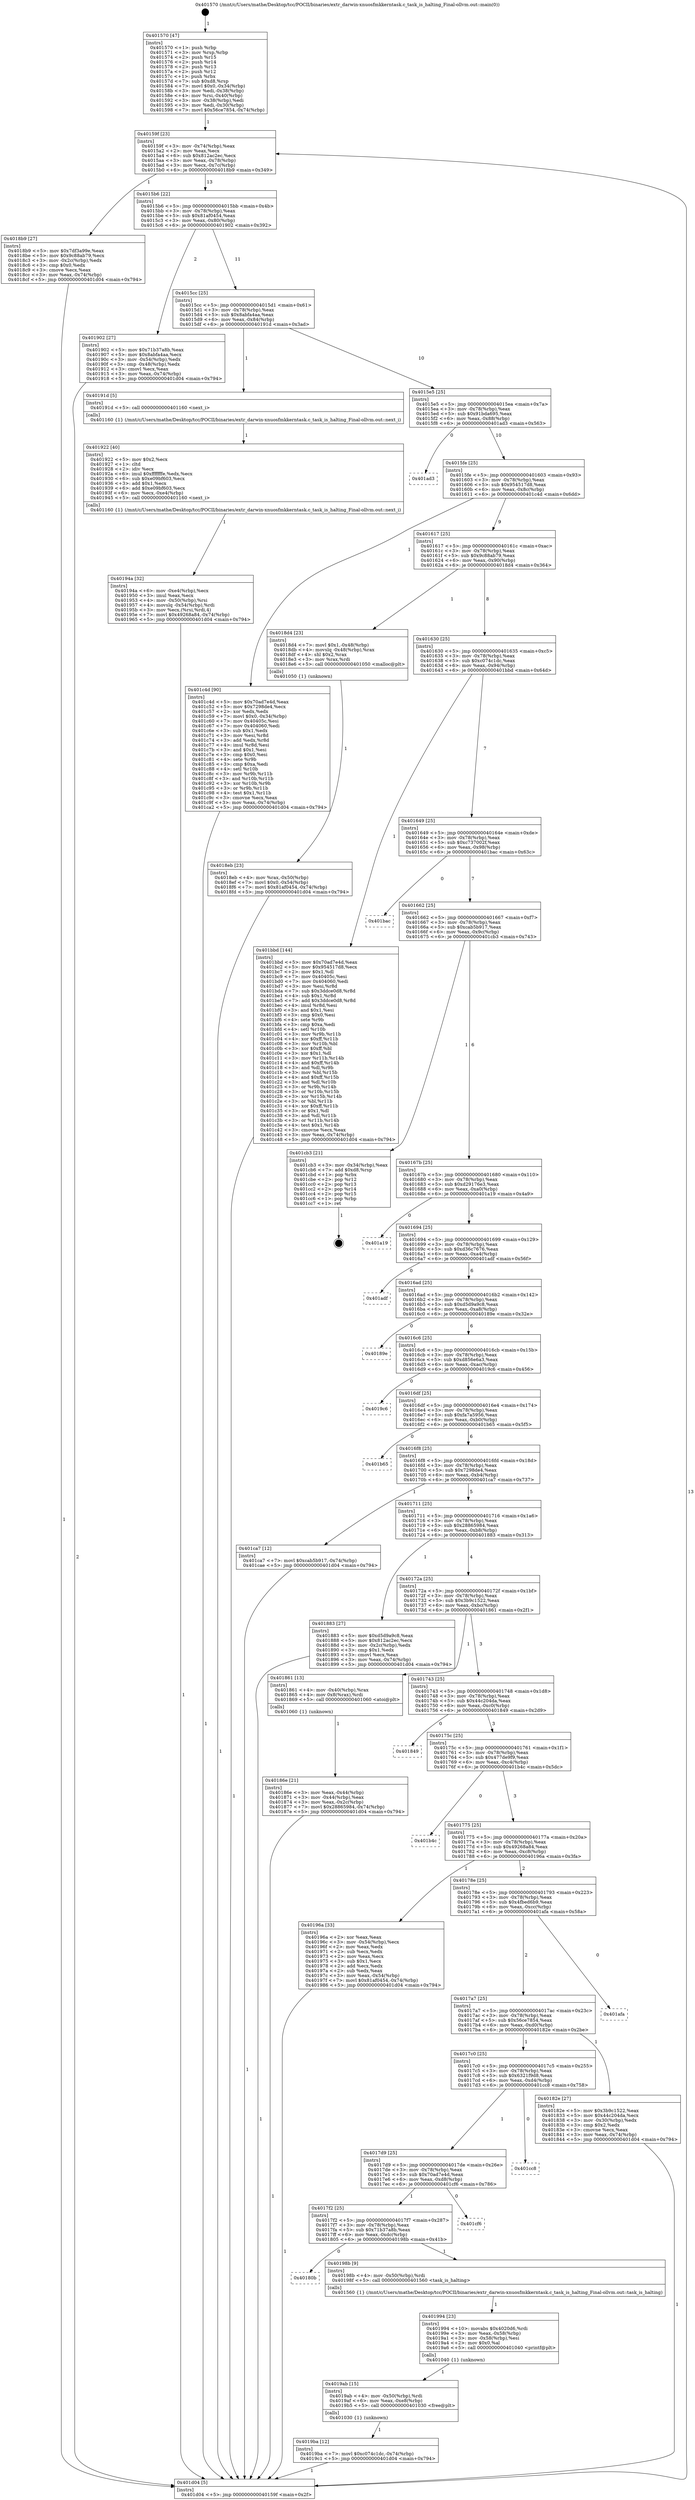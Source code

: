 digraph "0x401570" {
  label = "0x401570 (/mnt/c/Users/mathe/Desktop/tcc/POCII/binaries/extr_darwin-xnuosfmkkerntask.c_task_is_halting_Final-ollvm.out::main(0))"
  labelloc = "t"
  node[shape=record]

  Entry [label="",width=0.3,height=0.3,shape=circle,fillcolor=black,style=filled]
  "0x40159f" [label="{
     0x40159f [23]\l
     | [instrs]\l
     &nbsp;&nbsp;0x40159f \<+3\>: mov -0x74(%rbp),%eax\l
     &nbsp;&nbsp;0x4015a2 \<+2\>: mov %eax,%ecx\l
     &nbsp;&nbsp;0x4015a4 \<+6\>: sub $0x812ac2ec,%ecx\l
     &nbsp;&nbsp;0x4015aa \<+3\>: mov %eax,-0x78(%rbp)\l
     &nbsp;&nbsp;0x4015ad \<+3\>: mov %ecx,-0x7c(%rbp)\l
     &nbsp;&nbsp;0x4015b0 \<+6\>: je 00000000004018b9 \<main+0x349\>\l
  }"]
  "0x4018b9" [label="{
     0x4018b9 [27]\l
     | [instrs]\l
     &nbsp;&nbsp;0x4018b9 \<+5\>: mov $0x7df3a99e,%eax\l
     &nbsp;&nbsp;0x4018be \<+5\>: mov $0x9c88ab79,%ecx\l
     &nbsp;&nbsp;0x4018c3 \<+3\>: mov -0x2c(%rbp),%edx\l
     &nbsp;&nbsp;0x4018c6 \<+3\>: cmp $0x0,%edx\l
     &nbsp;&nbsp;0x4018c9 \<+3\>: cmove %ecx,%eax\l
     &nbsp;&nbsp;0x4018cc \<+3\>: mov %eax,-0x74(%rbp)\l
     &nbsp;&nbsp;0x4018cf \<+5\>: jmp 0000000000401d04 \<main+0x794\>\l
  }"]
  "0x4015b6" [label="{
     0x4015b6 [22]\l
     | [instrs]\l
     &nbsp;&nbsp;0x4015b6 \<+5\>: jmp 00000000004015bb \<main+0x4b\>\l
     &nbsp;&nbsp;0x4015bb \<+3\>: mov -0x78(%rbp),%eax\l
     &nbsp;&nbsp;0x4015be \<+5\>: sub $0x81af0454,%eax\l
     &nbsp;&nbsp;0x4015c3 \<+3\>: mov %eax,-0x80(%rbp)\l
     &nbsp;&nbsp;0x4015c6 \<+6\>: je 0000000000401902 \<main+0x392\>\l
  }"]
  Exit [label="",width=0.3,height=0.3,shape=circle,fillcolor=black,style=filled,peripheries=2]
  "0x401902" [label="{
     0x401902 [27]\l
     | [instrs]\l
     &nbsp;&nbsp;0x401902 \<+5\>: mov $0x71b37a8b,%eax\l
     &nbsp;&nbsp;0x401907 \<+5\>: mov $0x8abfa4aa,%ecx\l
     &nbsp;&nbsp;0x40190c \<+3\>: mov -0x54(%rbp),%edx\l
     &nbsp;&nbsp;0x40190f \<+3\>: cmp -0x48(%rbp),%edx\l
     &nbsp;&nbsp;0x401912 \<+3\>: cmovl %ecx,%eax\l
     &nbsp;&nbsp;0x401915 \<+3\>: mov %eax,-0x74(%rbp)\l
     &nbsp;&nbsp;0x401918 \<+5\>: jmp 0000000000401d04 \<main+0x794\>\l
  }"]
  "0x4015cc" [label="{
     0x4015cc [25]\l
     | [instrs]\l
     &nbsp;&nbsp;0x4015cc \<+5\>: jmp 00000000004015d1 \<main+0x61\>\l
     &nbsp;&nbsp;0x4015d1 \<+3\>: mov -0x78(%rbp),%eax\l
     &nbsp;&nbsp;0x4015d4 \<+5\>: sub $0x8abfa4aa,%eax\l
     &nbsp;&nbsp;0x4015d9 \<+6\>: mov %eax,-0x84(%rbp)\l
     &nbsp;&nbsp;0x4015df \<+6\>: je 000000000040191d \<main+0x3ad\>\l
  }"]
  "0x4019ba" [label="{
     0x4019ba [12]\l
     | [instrs]\l
     &nbsp;&nbsp;0x4019ba \<+7\>: movl $0xc074c1dc,-0x74(%rbp)\l
     &nbsp;&nbsp;0x4019c1 \<+5\>: jmp 0000000000401d04 \<main+0x794\>\l
  }"]
  "0x40191d" [label="{
     0x40191d [5]\l
     | [instrs]\l
     &nbsp;&nbsp;0x40191d \<+5\>: call 0000000000401160 \<next_i\>\l
     | [calls]\l
     &nbsp;&nbsp;0x401160 \{1\} (/mnt/c/Users/mathe/Desktop/tcc/POCII/binaries/extr_darwin-xnuosfmkkerntask.c_task_is_halting_Final-ollvm.out::next_i)\l
  }"]
  "0x4015e5" [label="{
     0x4015e5 [25]\l
     | [instrs]\l
     &nbsp;&nbsp;0x4015e5 \<+5\>: jmp 00000000004015ea \<main+0x7a\>\l
     &nbsp;&nbsp;0x4015ea \<+3\>: mov -0x78(%rbp),%eax\l
     &nbsp;&nbsp;0x4015ed \<+5\>: sub $0x91bda695,%eax\l
     &nbsp;&nbsp;0x4015f2 \<+6\>: mov %eax,-0x88(%rbp)\l
     &nbsp;&nbsp;0x4015f8 \<+6\>: je 0000000000401ad3 \<main+0x563\>\l
  }"]
  "0x4019ab" [label="{
     0x4019ab [15]\l
     | [instrs]\l
     &nbsp;&nbsp;0x4019ab \<+4\>: mov -0x50(%rbp),%rdi\l
     &nbsp;&nbsp;0x4019af \<+6\>: mov %eax,-0xe8(%rbp)\l
     &nbsp;&nbsp;0x4019b5 \<+5\>: call 0000000000401030 \<free@plt\>\l
     | [calls]\l
     &nbsp;&nbsp;0x401030 \{1\} (unknown)\l
  }"]
  "0x401ad3" [label="{
     0x401ad3\l
  }", style=dashed]
  "0x4015fe" [label="{
     0x4015fe [25]\l
     | [instrs]\l
     &nbsp;&nbsp;0x4015fe \<+5\>: jmp 0000000000401603 \<main+0x93\>\l
     &nbsp;&nbsp;0x401603 \<+3\>: mov -0x78(%rbp),%eax\l
     &nbsp;&nbsp;0x401606 \<+5\>: sub $0x954517d8,%eax\l
     &nbsp;&nbsp;0x40160b \<+6\>: mov %eax,-0x8c(%rbp)\l
     &nbsp;&nbsp;0x401611 \<+6\>: je 0000000000401c4d \<main+0x6dd\>\l
  }"]
  "0x401994" [label="{
     0x401994 [23]\l
     | [instrs]\l
     &nbsp;&nbsp;0x401994 \<+10\>: movabs $0x4020d6,%rdi\l
     &nbsp;&nbsp;0x40199e \<+3\>: mov %eax,-0x58(%rbp)\l
     &nbsp;&nbsp;0x4019a1 \<+3\>: mov -0x58(%rbp),%esi\l
     &nbsp;&nbsp;0x4019a4 \<+2\>: mov $0x0,%al\l
     &nbsp;&nbsp;0x4019a6 \<+5\>: call 0000000000401040 \<printf@plt\>\l
     | [calls]\l
     &nbsp;&nbsp;0x401040 \{1\} (unknown)\l
  }"]
  "0x401c4d" [label="{
     0x401c4d [90]\l
     | [instrs]\l
     &nbsp;&nbsp;0x401c4d \<+5\>: mov $0x70ad7e4d,%eax\l
     &nbsp;&nbsp;0x401c52 \<+5\>: mov $0x7298de4,%ecx\l
     &nbsp;&nbsp;0x401c57 \<+2\>: xor %edx,%edx\l
     &nbsp;&nbsp;0x401c59 \<+7\>: movl $0x0,-0x34(%rbp)\l
     &nbsp;&nbsp;0x401c60 \<+7\>: mov 0x40405c,%esi\l
     &nbsp;&nbsp;0x401c67 \<+7\>: mov 0x404060,%edi\l
     &nbsp;&nbsp;0x401c6e \<+3\>: sub $0x1,%edx\l
     &nbsp;&nbsp;0x401c71 \<+3\>: mov %esi,%r8d\l
     &nbsp;&nbsp;0x401c74 \<+3\>: add %edx,%r8d\l
     &nbsp;&nbsp;0x401c77 \<+4\>: imul %r8d,%esi\l
     &nbsp;&nbsp;0x401c7b \<+3\>: and $0x1,%esi\l
     &nbsp;&nbsp;0x401c7e \<+3\>: cmp $0x0,%esi\l
     &nbsp;&nbsp;0x401c81 \<+4\>: sete %r9b\l
     &nbsp;&nbsp;0x401c85 \<+3\>: cmp $0xa,%edi\l
     &nbsp;&nbsp;0x401c88 \<+4\>: setl %r10b\l
     &nbsp;&nbsp;0x401c8c \<+3\>: mov %r9b,%r11b\l
     &nbsp;&nbsp;0x401c8f \<+3\>: and %r10b,%r11b\l
     &nbsp;&nbsp;0x401c92 \<+3\>: xor %r10b,%r9b\l
     &nbsp;&nbsp;0x401c95 \<+3\>: or %r9b,%r11b\l
     &nbsp;&nbsp;0x401c98 \<+4\>: test $0x1,%r11b\l
     &nbsp;&nbsp;0x401c9c \<+3\>: cmovne %ecx,%eax\l
     &nbsp;&nbsp;0x401c9f \<+3\>: mov %eax,-0x74(%rbp)\l
     &nbsp;&nbsp;0x401ca2 \<+5\>: jmp 0000000000401d04 \<main+0x794\>\l
  }"]
  "0x401617" [label="{
     0x401617 [25]\l
     | [instrs]\l
     &nbsp;&nbsp;0x401617 \<+5\>: jmp 000000000040161c \<main+0xac\>\l
     &nbsp;&nbsp;0x40161c \<+3\>: mov -0x78(%rbp),%eax\l
     &nbsp;&nbsp;0x40161f \<+5\>: sub $0x9c88ab79,%eax\l
     &nbsp;&nbsp;0x401624 \<+6\>: mov %eax,-0x90(%rbp)\l
     &nbsp;&nbsp;0x40162a \<+6\>: je 00000000004018d4 \<main+0x364\>\l
  }"]
  "0x40180b" [label="{
     0x40180b\l
  }", style=dashed]
  "0x4018d4" [label="{
     0x4018d4 [23]\l
     | [instrs]\l
     &nbsp;&nbsp;0x4018d4 \<+7\>: movl $0x1,-0x48(%rbp)\l
     &nbsp;&nbsp;0x4018db \<+4\>: movslq -0x48(%rbp),%rax\l
     &nbsp;&nbsp;0x4018df \<+4\>: shl $0x2,%rax\l
     &nbsp;&nbsp;0x4018e3 \<+3\>: mov %rax,%rdi\l
     &nbsp;&nbsp;0x4018e6 \<+5\>: call 0000000000401050 \<malloc@plt\>\l
     | [calls]\l
     &nbsp;&nbsp;0x401050 \{1\} (unknown)\l
  }"]
  "0x401630" [label="{
     0x401630 [25]\l
     | [instrs]\l
     &nbsp;&nbsp;0x401630 \<+5\>: jmp 0000000000401635 \<main+0xc5\>\l
     &nbsp;&nbsp;0x401635 \<+3\>: mov -0x78(%rbp),%eax\l
     &nbsp;&nbsp;0x401638 \<+5\>: sub $0xc074c1dc,%eax\l
     &nbsp;&nbsp;0x40163d \<+6\>: mov %eax,-0x94(%rbp)\l
     &nbsp;&nbsp;0x401643 \<+6\>: je 0000000000401bbd \<main+0x64d\>\l
  }"]
  "0x40198b" [label="{
     0x40198b [9]\l
     | [instrs]\l
     &nbsp;&nbsp;0x40198b \<+4\>: mov -0x50(%rbp),%rdi\l
     &nbsp;&nbsp;0x40198f \<+5\>: call 0000000000401560 \<task_is_halting\>\l
     | [calls]\l
     &nbsp;&nbsp;0x401560 \{1\} (/mnt/c/Users/mathe/Desktop/tcc/POCII/binaries/extr_darwin-xnuosfmkkerntask.c_task_is_halting_Final-ollvm.out::task_is_halting)\l
  }"]
  "0x401bbd" [label="{
     0x401bbd [144]\l
     | [instrs]\l
     &nbsp;&nbsp;0x401bbd \<+5\>: mov $0x70ad7e4d,%eax\l
     &nbsp;&nbsp;0x401bc2 \<+5\>: mov $0x954517d8,%ecx\l
     &nbsp;&nbsp;0x401bc7 \<+2\>: mov $0x1,%dl\l
     &nbsp;&nbsp;0x401bc9 \<+7\>: mov 0x40405c,%esi\l
     &nbsp;&nbsp;0x401bd0 \<+7\>: mov 0x404060,%edi\l
     &nbsp;&nbsp;0x401bd7 \<+3\>: mov %esi,%r8d\l
     &nbsp;&nbsp;0x401bda \<+7\>: sub $0x3ddce0d8,%r8d\l
     &nbsp;&nbsp;0x401be1 \<+4\>: sub $0x1,%r8d\l
     &nbsp;&nbsp;0x401be5 \<+7\>: add $0x3ddce0d8,%r8d\l
     &nbsp;&nbsp;0x401bec \<+4\>: imul %r8d,%esi\l
     &nbsp;&nbsp;0x401bf0 \<+3\>: and $0x1,%esi\l
     &nbsp;&nbsp;0x401bf3 \<+3\>: cmp $0x0,%esi\l
     &nbsp;&nbsp;0x401bf6 \<+4\>: sete %r9b\l
     &nbsp;&nbsp;0x401bfa \<+3\>: cmp $0xa,%edi\l
     &nbsp;&nbsp;0x401bfd \<+4\>: setl %r10b\l
     &nbsp;&nbsp;0x401c01 \<+3\>: mov %r9b,%r11b\l
     &nbsp;&nbsp;0x401c04 \<+4\>: xor $0xff,%r11b\l
     &nbsp;&nbsp;0x401c08 \<+3\>: mov %r10b,%bl\l
     &nbsp;&nbsp;0x401c0b \<+3\>: xor $0xff,%bl\l
     &nbsp;&nbsp;0x401c0e \<+3\>: xor $0x1,%dl\l
     &nbsp;&nbsp;0x401c11 \<+3\>: mov %r11b,%r14b\l
     &nbsp;&nbsp;0x401c14 \<+4\>: and $0xff,%r14b\l
     &nbsp;&nbsp;0x401c18 \<+3\>: and %dl,%r9b\l
     &nbsp;&nbsp;0x401c1b \<+3\>: mov %bl,%r15b\l
     &nbsp;&nbsp;0x401c1e \<+4\>: and $0xff,%r15b\l
     &nbsp;&nbsp;0x401c22 \<+3\>: and %dl,%r10b\l
     &nbsp;&nbsp;0x401c25 \<+3\>: or %r9b,%r14b\l
     &nbsp;&nbsp;0x401c28 \<+3\>: or %r10b,%r15b\l
     &nbsp;&nbsp;0x401c2b \<+3\>: xor %r15b,%r14b\l
     &nbsp;&nbsp;0x401c2e \<+3\>: or %bl,%r11b\l
     &nbsp;&nbsp;0x401c31 \<+4\>: xor $0xff,%r11b\l
     &nbsp;&nbsp;0x401c35 \<+3\>: or $0x1,%dl\l
     &nbsp;&nbsp;0x401c38 \<+3\>: and %dl,%r11b\l
     &nbsp;&nbsp;0x401c3b \<+3\>: or %r11b,%r14b\l
     &nbsp;&nbsp;0x401c3e \<+4\>: test $0x1,%r14b\l
     &nbsp;&nbsp;0x401c42 \<+3\>: cmovne %ecx,%eax\l
     &nbsp;&nbsp;0x401c45 \<+3\>: mov %eax,-0x74(%rbp)\l
     &nbsp;&nbsp;0x401c48 \<+5\>: jmp 0000000000401d04 \<main+0x794\>\l
  }"]
  "0x401649" [label="{
     0x401649 [25]\l
     | [instrs]\l
     &nbsp;&nbsp;0x401649 \<+5\>: jmp 000000000040164e \<main+0xde\>\l
     &nbsp;&nbsp;0x40164e \<+3\>: mov -0x78(%rbp),%eax\l
     &nbsp;&nbsp;0x401651 \<+5\>: sub $0xc737002f,%eax\l
     &nbsp;&nbsp;0x401656 \<+6\>: mov %eax,-0x98(%rbp)\l
     &nbsp;&nbsp;0x40165c \<+6\>: je 0000000000401bac \<main+0x63c\>\l
  }"]
  "0x4017f2" [label="{
     0x4017f2 [25]\l
     | [instrs]\l
     &nbsp;&nbsp;0x4017f2 \<+5\>: jmp 00000000004017f7 \<main+0x287\>\l
     &nbsp;&nbsp;0x4017f7 \<+3\>: mov -0x78(%rbp),%eax\l
     &nbsp;&nbsp;0x4017fa \<+5\>: sub $0x71b37a8b,%eax\l
     &nbsp;&nbsp;0x4017ff \<+6\>: mov %eax,-0xdc(%rbp)\l
     &nbsp;&nbsp;0x401805 \<+6\>: je 000000000040198b \<main+0x41b\>\l
  }"]
  "0x401bac" [label="{
     0x401bac\l
  }", style=dashed]
  "0x401662" [label="{
     0x401662 [25]\l
     | [instrs]\l
     &nbsp;&nbsp;0x401662 \<+5\>: jmp 0000000000401667 \<main+0xf7\>\l
     &nbsp;&nbsp;0x401667 \<+3\>: mov -0x78(%rbp),%eax\l
     &nbsp;&nbsp;0x40166a \<+5\>: sub $0xcab5b917,%eax\l
     &nbsp;&nbsp;0x40166f \<+6\>: mov %eax,-0x9c(%rbp)\l
     &nbsp;&nbsp;0x401675 \<+6\>: je 0000000000401cb3 \<main+0x743\>\l
  }"]
  "0x401cf6" [label="{
     0x401cf6\l
  }", style=dashed]
  "0x401cb3" [label="{
     0x401cb3 [21]\l
     | [instrs]\l
     &nbsp;&nbsp;0x401cb3 \<+3\>: mov -0x34(%rbp),%eax\l
     &nbsp;&nbsp;0x401cb6 \<+7\>: add $0xd8,%rsp\l
     &nbsp;&nbsp;0x401cbd \<+1\>: pop %rbx\l
     &nbsp;&nbsp;0x401cbe \<+2\>: pop %r12\l
     &nbsp;&nbsp;0x401cc0 \<+2\>: pop %r13\l
     &nbsp;&nbsp;0x401cc2 \<+2\>: pop %r14\l
     &nbsp;&nbsp;0x401cc4 \<+2\>: pop %r15\l
     &nbsp;&nbsp;0x401cc6 \<+1\>: pop %rbp\l
     &nbsp;&nbsp;0x401cc7 \<+1\>: ret\l
  }"]
  "0x40167b" [label="{
     0x40167b [25]\l
     | [instrs]\l
     &nbsp;&nbsp;0x40167b \<+5\>: jmp 0000000000401680 \<main+0x110\>\l
     &nbsp;&nbsp;0x401680 \<+3\>: mov -0x78(%rbp),%eax\l
     &nbsp;&nbsp;0x401683 \<+5\>: sub $0xd29176e3,%eax\l
     &nbsp;&nbsp;0x401688 \<+6\>: mov %eax,-0xa0(%rbp)\l
     &nbsp;&nbsp;0x40168e \<+6\>: je 0000000000401a19 \<main+0x4a9\>\l
  }"]
  "0x4017d9" [label="{
     0x4017d9 [25]\l
     | [instrs]\l
     &nbsp;&nbsp;0x4017d9 \<+5\>: jmp 00000000004017de \<main+0x26e\>\l
     &nbsp;&nbsp;0x4017de \<+3\>: mov -0x78(%rbp),%eax\l
     &nbsp;&nbsp;0x4017e1 \<+5\>: sub $0x70ad7e4d,%eax\l
     &nbsp;&nbsp;0x4017e6 \<+6\>: mov %eax,-0xd8(%rbp)\l
     &nbsp;&nbsp;0x4017ec \<+6\>: je 0000000000401cf6 \<main+0x786\>\l
  }"]
  "0x401a19" [label="{
     0x401a19\l
  }", style=dashed]
  "0x401694" [label="{
     0x401694 [25]\l
     | [instrs]\l
     &nbsp;&nbsp;0x401694 \<+5\>: jmp 0000000000401699 \<main+0x129\>\l
     &nbsp;&nbsp;0x401699 \<+3\>: mov -0x78(%rbp),%eax\l
     &nbsp;&nbsp;0x40169c \<+5\>: sub $0xd36c7676,%eax\l
     &nbsp;&nbsp;0x4016a1 \<+6\>: mov %eax,-0xa4(%rbp)\l
     &nbsp;&nbsp;0x4016a7 \<+6\>: je 0000000000401adf \<main+0x56f\>\l
  }"]
  "0x401cc8" [label="{
     0x401cc8\l
  }", style=dashed]
  "0x401adf" [label="{
     0x401adf\l
  }", style=dashed]
  "0x4016ad" [label="{
     0x4016ad [25]\l
     | [instrs]\l
     &nbsp;&nbsp;0x4016ad \<+5\>: jmp 00000000004016b2 \<main+0x142\>\l
     &nbsp;&nbsp;0x4016b2 \<+3\>: mov -0x78(%rbp),%eax\l
     &nbsp;&nbsp;0x4016b5 \<+5\>: sub $0xd5d9a9c8,%eax\l
     &nbsp;&nbsp;0x4016ba \<+6\>: mov %eax,-0xa8(%rbp)\l
     &nbsp;&nbsp;0x4016c0 \<+6\>: je 000000000040189e \<main+0x32e\>\l
  }"]
  "0x40194a" [label="{
     0x40194a [32]\l
     | [instrs]\l
     &nbsp;&nbsp;0x40194a \<+6\>: mov -0xe4(%rbp),%ecx\l
     &nbsp;&nbsp;0x401950 \<+3\>: imul %eax,%ecx\l
     &nbsp;&nbsp;0x401953 \<+4\>: mov -0x50(%rbp),%rsi\l
     &nbsp;&nbsp;0x401957 \<+4\>: movslq -0x54(%rbp),%rdi\l
     &nbsp;&nbsp;0x40195b \<+3\>: mov %ecx,(%rsi,%rdi,4)\l
     &nbsp;&nbsp;0x40195e \<+7\>: movl $0x49268a84,-0x74(%rbp)\l
     &nbsp;&nbsp;0x401965 \<+5\>: jmp 0000000000401d04 \<main+0x794\>\l
  }"]
  "0x40189e" [label="{
     0x40189e\l
  }", style=dashed]
  "0x4016c6" [label="{
     0x4016c6 [25]\l
     | [instrs]\l
     &nbsp;&nbsp;0x4016c6 \<+5\>: jmp 00000000004016cb \<main+0x15b\>\l
     &nbsp;&nbsp;0x4016cb \<+3\>: mov -0x78(%rbp),%eax\l
     &nbsp;&nbsp;0x4016ce \<+5\>: sub $0xd856e6a3,%eax\l
     &nbsp;&nbsp;0x4016d3 \<+6\>: mov %eax,-0xac(%rbp)\l
     &nbsp;&nbsp;0x4016d9 \<+6\>: je 00000000004019c6 \<main+0x456\>\l
  }"]
  "0x401922" [label="{
     0x401922 [40]\l
     | [instrs]\l
     &nbsp;&nbsp;0x401922 \<+5\>: mov $0x2,%ecx\l
     &nbsp;&nbsp;0x401927 \<+1\>: cltd\l
     &nbsp;&nbsp;0x401928 \<+2\>: idiv %ecx\l
     &nbsp;&nbsp;0x40192a \<+6\>: imul $0xfffffffe,%edx,%ecx\l
     &nbsp;&nbsp;0x401930 \<+6\>: sub $0xe09bf603,%ecx\l
     &nbsp;&nbsp;0x401936 \<+3\>: add $0x1,%ecx\l
     &nbsp;&nbsp;0x401939 \<+6\>: add $0xe09bf603,%ecx\l
     &nbsp;&nbsp;0x40193f \<+6\>: mov %ecx,-0xe4(%rbp)\l
     &nbsp;&nbsp;0x401945 \<+5\>: call 0000000000401160 \<next_i\>\l
     | [calls]\l
     &nbsp;&nbsp;0x401160 \{1\} (/mnt/c/Users/mathe/Desktop/tcc/POCII/binaries/extr_darwin-xnuosfmkkerntask.c_task_is_halting_Final-ollvm.out::next_i)\l
  }"]
  "0x4019c6" [label="{
     0x4019c6\l
  }", style=dashed]
  "0x4016df" [label="{
     0x4016df [25]\l
     | [instrs]\l
     &nbsp;&nbsp;0x4016df \<+5\>: jmp 00000000004016e4 \<main+0x174\>\l
     &nbsp;&nbsp;0x4016e4 \<+3\>: mov -0x78(%rbp),%eax\l
     &nbsp;&nbsp;0x4016e7 \<+5\>: sub $0xfa7a5956,%eax\l
     &nbsp;&nbsp;0x4016ec \<+6\>: mov %eax,-0xb0(%rbp)\l
     &nbsp;&nbsp;0x4016f2 \<+6\>: je 0000000000401b65 \<main+0x5f5\>\l
  }"]
  "0x4018eb" [label="{
     0x4018eb [23]\l
     | [instrs]\l
     &nbsp;&nbsp;0x4018eb \<+4\>: mov %rax,-0x50(%rbp)\l
     &nbsp;&nbsp;0x4018ef \<+7\>: movl $0x0,-0x54(%rbp)\l
     &nbsp;&nbsp;0x4018f6 \<+7\>: movl $0x81af0454,-0x74(%rbp)\l
     &nbsp;&nbsp;0x4018fd \<+5\>: jmp 0000000000401d04 \<main+0x794\>\l
  }"]
  "0x401b65" [label="{
     0x401b65\l
  }", style=dashed]
  "0x4016f8" [label="{
     0x4016f8 [25]\l
     | [instrs]\l
     &nbsp;&nbsp;0x4016f8 \<+5\>: jmp 00000000004016fd \<main+0x18d\>\l
     &nbsp;&nbsp;0x4016fd \<+3\>: mov -0x78(%rbp),%eax\l
     &nbsp;&nbsp;0x401700 \<+5\>: sub $0x7298de4,%eax\l
     &nbsp;&nbsp;0x401705 \<+6\>: mov %eax,-0xb4(%rbp)\l
     &nbsp;&nbsp;0x40170b \<+6\>: je 0000000000401ca7 \<main+0x737\>\l
  }"]
  "0x40186e" [label="{
     0x40186e [21]\l
     | [instrs]\l
     &nbsp;&nbsp;0x40186e \<+3\>: mov %eax,-0x44(%rbp)\l
     &nbsp;&nbsp;0x401871 \<+3\>: mov -0x44(%rbp),%eax\l
     &nbsp;&nbsp;0x401874 \<+3\>: mov %eax,-0x2c(%rbp)\l
     &nbsp;&nbsp;0x401877 \<+7\>: movl $0x28865984,-0x74(%rbp)\l
     &nbsp;&nbsp;0x40187e \<+5\>: jmp 0000000000401d04 \<main+0x794\>\l
  }"]
  "0x401ca7" [label="{
     0x401ca7 [12]\l
     | [instrs]\l
     &nbsp;&nbsp;0x401ca7 \<+7\>: movl $0xcab5b917,-0x74(%rbp)\l
     &nbsp;&nbsp;0x401cae \<+5\>: jmp 0000000000401d04 \<main+0x794\>\l
  }"]
  "0x401711" [label="{
     0x401711 [25]\l
     | [instrs]\l
     &nbsp;&nbsp;0x401711 \<+5\>: jmp 0000000000401716 \<main+0x1a6\>\l
     &nbsp;&nbsp;0x401716 \<+3\>: mov -0x78(%rbp),%eax\l
     &nbsp;&nbsp;0x401719 \<+5\>: sub $0x28865984,%eax\l
     &nbsp;&nbsp;0x40171e \<+6\>: mov %eax,-0xb8(%rbp)\l
     &nbsp;&nbsp;0x401724 \<+6\>: je 0000000000401883 \<main+0x313\>\l
  }"]
  "0x401570" [label="{
     0x401570 [47]\l
     | [instrs]\l
     &nbsp;&nbsp;0x401570 \<+1\>: push %rbp\l
     &nbsp;&nbsp;0x401571 \<+3\>: mov %rsp,%rbp\l
     &nbsp;&nbsp;0x401574 \<+2\>: push %r15\l
     &nbsp;&nbsp;0x401576 \<+2\>: push %r14\l
     &nbsp;&nbsp;0x401578 \<+2\>: push %r13\l
     &nbsp;&nbsp;0x40157a \<+2\>: push %r12\l
     &nbsp;&nbsp;0x40157c \<+1\>: push %rbx\l
     &nbsp;&nbsp;0x40157d \<+7\>: sub $0xd8,%rsp\l
     &nbsp;&nbsp;0x401584 \<+7\>: movl $0x0,-0x34(%rbp)\l
     &nbsp;&nbsp;0x40158b \<+3\>: mov %edi,-0x38(%rbp)\l
     &nbsp;&nbsp;0x40158e \<+4\>: mov %rsi,-0x40(%rbp)\l
     &nbsp;&nbsp;0x401592 \<+3\>: mov -0x38(%rbp),%edi\l
     &nbsp;&nbsp;0x401595 \<+3\>: mov %edi,-0x30(%rbp)\l
     &nbsp;&nbsp;0x401598 \<+7\>: movl $0x56ce7854,-0x74(%rbp)\l
  }"]
  "0x401883" [label="{
     0x401883 [27]\l
     | [instrs]\l
     &nbsp;&nbsp;0x401883 \<+5\>: mov $0xd5d9a9c8,%eax\l
     &nbsp;&nbsp;0x401888 \<+5\>: mov $0x812ac2ec,%ecx\l
     &nbsp;&nbsp;0x40188d \<+3\>: mov -0x2c(%rbp),%edx\l
     &nbsp;&nbsp;0x401890 \<+3\>: cmp $0x1,%edx\l
     &nbsp;&nbsp;0x401893 \<+3\>: cmovl %ecx,%eax\l
     &nbsp;&nbsp;0x401896 \<+3\>: mov %eax,-0x74(%rbp)\l
     &nbsp;&nbsp;0x401899 \<+5\>: jmp 0000000000401d04 \<main+0x794\>\l
  }"]
  "0x40172a" [label="{
     0x40172a [25]\l
     | [instrs]\l
     &nbsp;&nbsp;0x40172a \<+5\>: jmp 000000000040172f \<main+0x1bf\>\l
     &nbsp;&nbsp;0x40172f \<+3\>: mov -0x78(%rbp),%eax\l
     &nbsp;&nbsp;0x401732 \<+5\>: sub $0x3b9c1522,%eax\l
     &nbsp;&nbsp;0x401737 \<+6\>: mov %eax,-0xbc(%rbp)\l
     &nbsp;&nbsp;0x40173d \<+6\>: je 0000000000401861 \<main+0x2f1\>\l
  }"]
  "0x401d04" [label="{
     0x401d04 [5]\l
     | [instrs]\l
     &nbsp;&nbsp;0x401d04 \<+5\>: jmp 000000000040159f \<main+0x2f\>\l
  }"]
  "0x401861" [label="{
     0x401861 [13]\l
     | [instrs]\l
     &nbsp;&nbsp;0x401861 \<+4\>: mov -0x40(%rbp),%rax\l
     &nbsp;&nbsp;0x401865 \<+4\>: mov 0x8(%rax),%rdi\l
     &nbsp;&nbsp;0x401869 \<+5\>: call 0000000000401060 \<atoi@plt\>\l
     | [calls]\l
     &nbsp;&nbsp;0x401060 \{1\} (unknown)\l
  }"]
  "0x401743" [label="{
     0x401743 [25]\l
     | [instrs]\l
     &nbsp;&nbsp;0x401743 \<+5\>: jmp 0000000000401748 \<main+0x1d8\>\l
     &nbsp;&nbsp;0x401748 \<+3\>: mov -0x78(%rbp),%eax\l
     &nbsp;&nbsp;0x40174b \<+5\>: sub $0x44c204da,%eax\l
     &nbsp;&nbsp;0x401750 \<+6\>: mov %eax,-0xc0(%rbp)\l
     &nbsp;&nbsp;0x401756 \<+6\>: je 0000000000401849 \<main+0x2d9\>\l
  }"]
  "0x4017c0" [label="{
     0x4017c0 [25]\l
     | [instrs]\l
     &nbsp;&nbsp;0x4017c0 \<+5\>: jmp 00000000004017c5 \<main+0x255\>\l
     &nbsp;&nbsp;0x4017c5 \<+3\>: mov -0x78(%rbp),%eax\l
     &nbsp;&nbsp;0x4017c8 \<+5\>: sub $0x6321f9d8,%eax\l
     &nbsp;&nbsp;0x4017cd \<+6\>: mov %eax,-0xd4(%rbp)\l
     &nbsp;&nbsp;0x4017d3 \<+6\>: je 0000000000401cc8 \<main+0x758\>\l
  }"]
  "0x401849" [label="{
     0x401849\l
  }", style=dashed]
  "0x40175c" [label="{
     0x40175c [25]\l
     | [instrs]\l
     &nbsp;&nbsp;0x40175c \<+5\>: jmp 0000000000401761 \<main+0x1f1\>\l
     &nbsp;&nbsp;0x401761 \<+3\>: mov -0x78(%rbp),%eax\l
     &nbsp;&nbsp;0x401764 \<+5\>: sub $0x477de9f9,%eax\l
     &nbsp;&nbsp;0x401769 \<+6\>: mov %eax,-0xc4(%rbp)\l
     &nbsp;&nbsp;0x40176f \<+6\>: je 0000000000401b4c \<main+0x5dc\>\l
  }"]
  "0x40182e" [label="{
     0x40182e [27]\l
     | [instrs]\l
     &nbsp;&nbsp;0x40182e \<+5\>: mov $0x3b9c1522,%eax\l
     &nbsp;&nbsp;0x401833 \<+5\>: mov $0x44c204da,%ecx\l
     &nbsp;&nbsp;0x401838 \<+3\>: mov -0x30(%rbp),%edx\l
     &nbsp;&nbsp;0x40183b \<+3\>: cmp $0x2,%edx\l
     &nbsp;&nbsp;0x40183e \<+3\>: cmovne %ecx,%eax\l
     &nbsp;&nbsp;0x401841 \<+3\>: mov %eax,-0x74(%rbp)\l
     &nbsp;&nbsp;0x401844 \<+5\>: jmp 0000000000401d04 \<main+0x794\>\l
  }"]
  "0x401b4c" [label="{
     0x401b4c\l
  }", style=dashed]
  "0x401775" [label="{
     0x401775 [25]\l
     | [instrs]\l
     &nbsp;&nbsp;0x401775 \<+5\>: jmp 000000000040177a \<main+0x20a\>\l
     &nbsp;&nbsp;0x40177a \<+3\>: mov -0x78(%rbp),%eax\l
     &nbsp;&nbsp;0x40177d \<+5\>: sub $0x49268a84,%eax\l
     &nbsp;&nbsp;0x401782 \<+6\>: mov %eax,-0xc8(%rbp)\l
     &nbsp;&nbsp;0x401788 \<+6\>: je 000000000040196a \<main+0x3fa\>\l
  }"]
  "0x4017a7" [label="{
     0x4017a7 [25]\l
     | [instrs]\l
     &nbsp;&nbsp;0x4017a7 \<+5\>: jmp 00000000004017ac \<main+0x23c\>\l
     &nbsp;&nbsp;0x4017ac \<+3\>: mov -0x78(%rbp),%eax\l
     &nbsp;&nbsp;0x4017af \<+5\>: sub $0x56ce7854,%eax\l
     &nbsp;&nbsp;0x4017b4 \<+6\>: mov %eax,-0xd0(%rbp)\l
     &nbsp;&nbsp;0x4017ba \<+6\>: je 000000000040182e \<main+0x2be\>\l
  }"]
  "0x40196a" [label="{
     0x40196a [33]\l
     | [instrs]\l
     &nbsp;&nbsp;0x40196a \<+2\>: xor %eax,%eax\l
     &nbsp;&nbsp;0x40196c \<+3\>: mov -0x54(%rbp),%ecx\l
     &nbsp;&nbsp;0x40196f \<+2\>: mov %eax,%edx\l
     &nbsp;&nbsp;0x401971 \<+2\>: sub %ecx,%edx\l
     &nbsp;&nbsp;0x401973 \<+2\>: mov %eax,%ecx\l
     &nbsp;&nbsp;0x401975 \<+3\>: sub $0x1,%ecx\l
     &nbsp;&nbsp;0x401978 \<+2\>: add %ecx,%edx\l
     &nbsp;&nbsp;0x40197a \<+2\>: sub %edx,%eax\l
     &nbsp;&nbsp;0x40197c \<+3\>: mov %eax,-0x54(%rbp)\l
     &nbsp;&nbsp;0x40197f \<+7\>: movl $0x81af0454,-0x74(%rbp)\l
     &nbsp;&nbsp;0x401986 \<+5\>: jmp 0000000000401d04 \<main+0x794\>\l
  }"]
  "0x40178e" [label="{
     0x40178e [25]\l
     | [instrs]\l
     &nbsp;&nbsp;0x40178e \<+5\>: jmp 0000000000401793 \<main+0x223\>\l
     &nbsp;&nbsp;0x401793 \<+3\>: mov -0x78(%rbp),%eax\l
     &nbsp;&nbsp;0x401796 \<+5\>: sub $0x4fbed6b9,%eax\l
     &nbsp;&nbsp;0x40179b \<+6\>: mov %eax,-0xcc(%rbp)\l
     &nbsp;&nbsp;0x4017a1 \<+6\>: je 0000000000401afa \<main+0x58a\>\l
  }"]
  "0x401afa" [label="{
     0x401afa\l
  }", style=dashed]
  Entry -> "0x401570" [label=" 1"]
  "0x40159f" -> "0x4018b9" [label=" 1"]
  "0x40159f" -> "0x4015b6" [label=" 13"]
  "0x401cb3" -> Exit [label=" 1"]
  "0x4015b6" -> "0x401902" [label=" 2"]
  "0x4015b6" -> "0x4015cc" [label=" 11"]
  "0x401ca7" -> "0x401d04" [label=" 1"]
  "0x4015cc" -> "0x40191d" [label=" 1"]
  "0x4015cc" -> "0x4015e5" [label=" 10"]
  "0x401c4d" -> "0x401d04" [label=" 1"]
  "0x4015e5" -> "0x401ad3" [label=" 0"]
  "0x4015e5" -> "0x4015fe" [label=" 10"]
  "0x401bbd" -> "0x401d04" [label=" 1"]
  "0x4015fe" -> "0x401c4d" [label=" 1"]
  "0x4015fe" -> "0x401617" [label=" 9"]
  "0x4019ba" -> "0x401d04" [label=" 1"]
  "0x401617" -> "0x4018d4" [label=" 1"]
  "0x401617" -> "0x401630" [label=" 8"]
  "0x4019ab" -> "0x4019ba" [label=" 1"]
  "0x401630" -> "0x401bbd" [label=" 1"]
  "0x401630" -> "0x401649" [label=" 7"]
  "0x401994" -> "0x4019ab" [label=" 1"]
  "0x401649" -> "0x401bac" [label=" 0"]
  "0x401649" -> "0x401662" [label=" 7"]
  "0x4017f2" -> "0x40180b" [label=" 0"]
  "0x401662" -> "0x401cb3" [label=" 1"]
  "0x401662" -> "0x40167b" [label=" 6"]
  "0x4017f2" -> "0x40198b" [label=" 1"]
  "0x40167b" -> "0x401a19" [label=" 0"]
  "0x40167b" -> "0x401694" [label=" 6"]
  "0x4017d9" -> "0x4017f2" [label=" 1"]
  "0x401694" -> "0x401adf" [label=" 0"]
  "0x401694" -> "0x4016ad" [label=" 6"]
  "0x4017d9" -> "0x401cf6" [label=" 0"]
  "0x4016ad" -> "0x40189e" [label=" 0"]
  "0x4016ad" -> "0x4016c6" [label=" 6"]
  "0x4017c0" -> "0x4017d9" [label=" 1"]
  "0x4016c6" -> "0x4019c6" [label=" 0"]
  "0x4016c6" -> "0x4016df" [label=" 6"]
  "0x4017c0" -> "0x401cc8" [label=" 0"]
  "0x4016df" -> "0x401b65" [label=" 0"]
  "0x4016df" -> "0x4016f8" [label=" 6"]
  "0x40198b" -> "0x401994" [label=" 1"]
  "0x4016f8" -> "0x401ca7" [label=" 1"]
  "0x4016f8" -> "0x401711" [label=" 5"]
  "0x40196a" -> "0x401d04" [label=" 1"]
  "0x401711" -> "0x401883" [label=" 1"]
  "0x401711" -> "0x40172a" [label=" 4"]
  "0x40194a" -> "0x401d04" [label=" 1"]
  "0x40172a" -> "0x401861" [label=" 1"]
  "0x40172a" -> "0x401743" [label=" 3"]
  "0x401922" -> "0x40194a" [label=" 1"]
  "0x401743" -> "0x401849" [label=" 0"]
  "0x401743" -> "0x40175c" [label=" 3"]
  "0x40191d" -> "0x401922" [label=" 1"]
  "0x40175c" -> "0x401b4c" [label=" 0"]
  "0x40175c" -> "0x401775" [label=" 3"]
  "0x401902" -> "0x401d04" [label=" 2"]
  "0x401775" -> "0x40196a" [label=" 1"]
  "0x401775" -> "0x40178e" [label=" 2"]
  "0x4018d4" -> "0x4018eb" [label=" 1"]
  "0x40178e" -> "0x401afa" [label=" 0"]
  "0x40178e" -> "0x4017a7" [label=" 2"]
  "0x4018eb" -> "0x401d04" [label=" 1"]
  "0x4017a7" -> "0x40182e" [label=" 1"]
  "0x4017a7" -> "0x4017c0" [label=" 1"]
  "0x40182e" -> "0x401d04" [label=" 1"]
  "0x401570" -> "0x40159f" [label=" 1"]
  "0x401d04" -> "0x40159f" [label=" 13"]
  "0x401861" -> "0x40186e" [label=" 1"]
  "0x40186e" -> "0x401d04" [label=" 1"]
  "0x401883" -> "0x401d04" [label=" 1"]
  "0x4018b9" -> "0x401d04" [label=" 1"]
}
